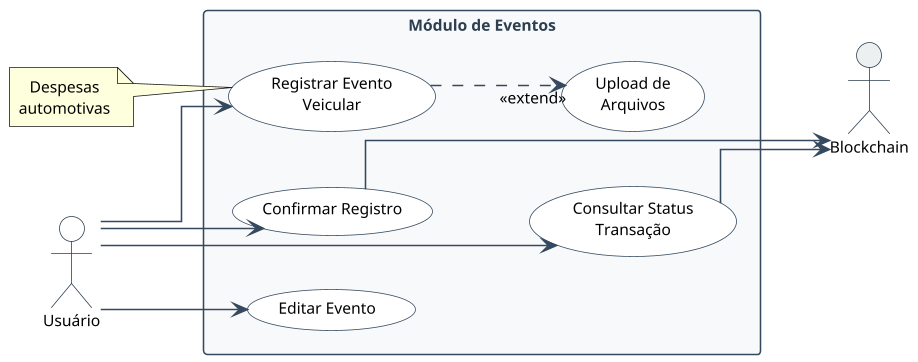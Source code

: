 @startuml event_module

left to right direction

skinparam {
    usecaseFontSize 12
    usecaseFontName "Segoe UI"
    usecaseBackgroundColor #FFFFFF
    usecaseBorderColor #34495E
    actorBackgroundColor #FFFFFF
    actorBorderColor #2C3E50
    actorFontName "Segoe UI"
    actorFontSize 12
    arrowColor #34495E
    rectangleBackgroundColor #F8F9FA
    rectangleBorderColor #BDC3C7
    rectangleFontColor #2C3E50
    rectangleFontName "Segoe UI"
    rectangleFontSize 13
    defaultTextAlignment center
    wrapWidth 200
    dpi 150
    shadowing false
    linetype ortho
    defaultFontName "Segoe UI"
    defaultFontSize 10
    packageBorderColor #34495E
    packageBackgroundColor #F8F9FA
}

actor "Usuário" as User #FFFFFF
actor "Blockchain" as Blockchain #ECF0F1

rectangle "Módulo de Eventos" #F8F9FA {
    
    (Registrar Evento\nVeicular) as UC05
    (Confirmar Registro) as UC09
    (Editar Evento) as UC15
    
    UC05 -[hidden]right- UC09
    UC09 -[hidden]right- UC15
    
    (Upload de\nArquivos) as UC07
    (Consultar Status\nTransação) as UC11
    
    UC05 -[hidden]down- UC07
    UC09 -[hidden]down- UC11
    
    UC07 -[hidden]right- UC11
}

User --> UC05
User --> UC09
User --> UC15
User --> UC11

UC05 ..> UC07 : <<extend>>

UC09 --> Blockchain
UC11 --> Blockchain

note left of UC05 : Despesas\nautomotivas

@enduml
